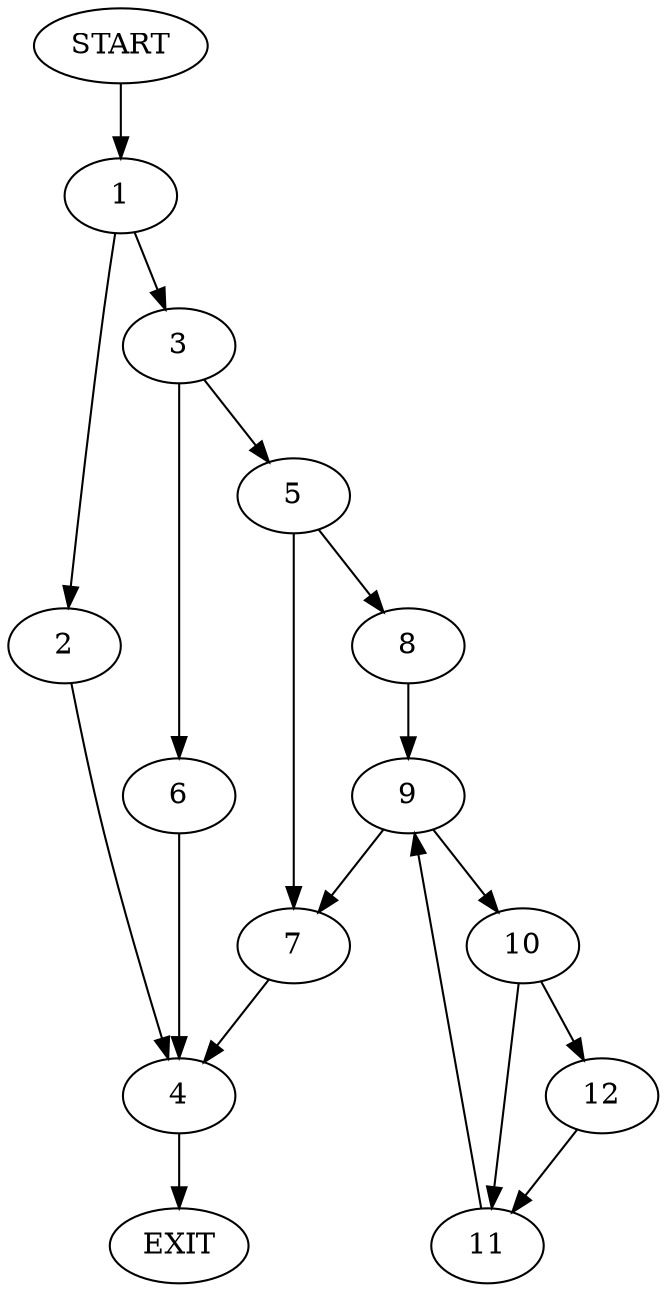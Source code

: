 digraph {
0 [label="START"]
13 [label="EXIT"]
0 -> 1
1 -> 2
1 -> 3
2 -> 4
3 -> 5
3 -> 6
4 -> 13
6 -> 4
5 -> 7
5 -> 8
7 -> 4
8 -> 9
9 -> 10
9 -> 7
10 -> 11
10 -> 12
12 -> 11
11 -> 9
}
